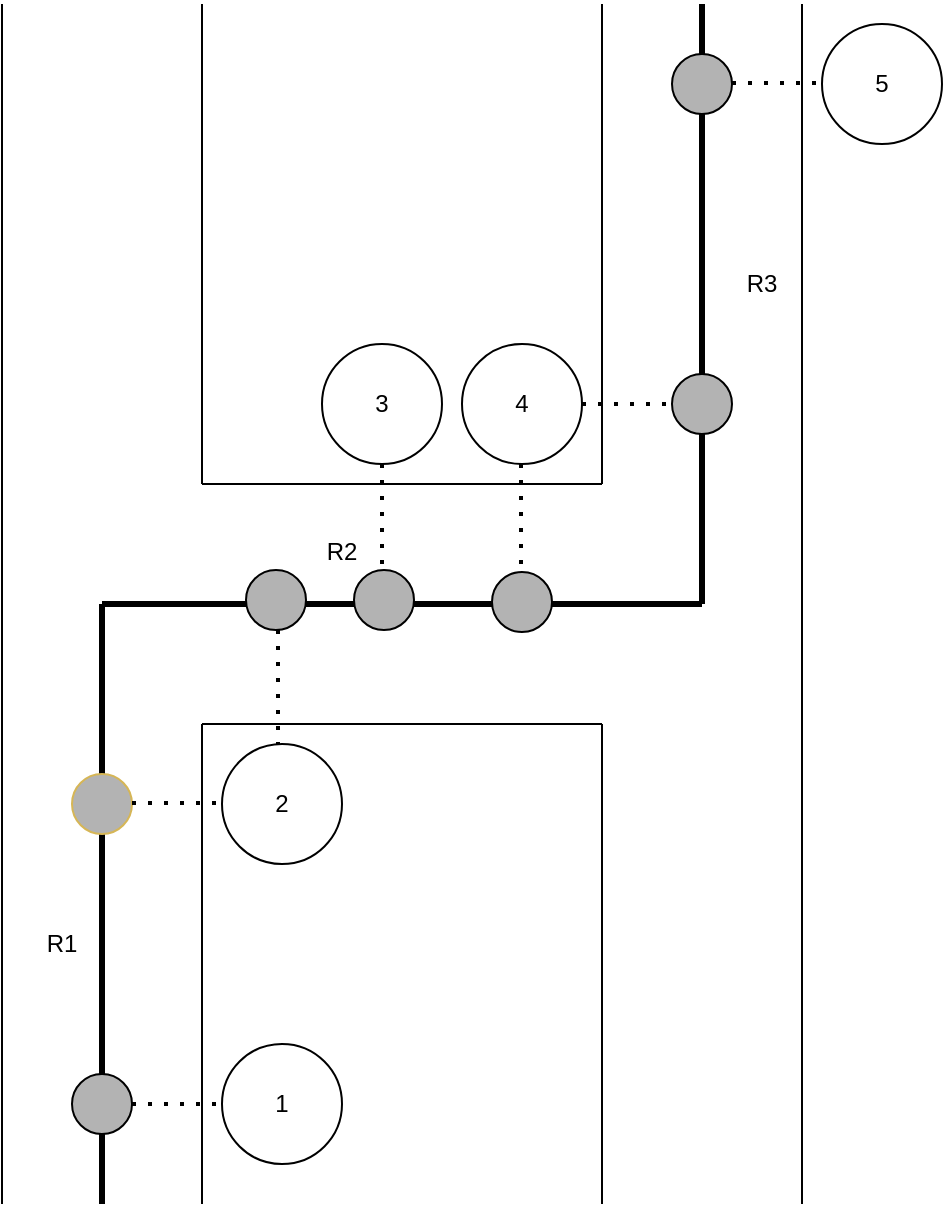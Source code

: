 <mxfile version="14.9.8" type="device"><diagram id="Jn3d3U0DP8CO4SUbzVo3" name="Page-1"><mxGraphModel dx="426" dy="793" grid="1" gridSize="10" guides="1" tooltips="1" connect="1" arrows="1" fold="1" page="1" pageScale="1" pageWidth="850" pageHeight="1100" math="0" shadow="0"><root><mxCell id="0"/><mxCell id="1" parent="0"/><mxCell id="wpt2nYLB-tBEemKB2qbC-1" value="" style="endArrow=none;html=1;" edge="1" parent="1"><mxGeometry width="50" height="50" relative="1" as="geometry"><mxPoint x="120" y="720" as="sourcePoint"/><mxPoint x="120" y="120" as="targetPoint"/></mxGeometry></mxCell><mxCell id="wpt2nYLB-tBEemKB2qbC-2" value="" style="endArrow=none;html=1;" edge="1" parent="1"><mxGeometry width="50" height="50" relative="1" as="geometry"><mxPoint x="520" y="720" as="sourcePoint"/><mxPoint x="520" y="120" as="targetPoint"/></mxGeometry></mxCell><mxCell id="wpt2nYLB-tBEemKB2qbC-3" value="" style="endArrow=none;html=1;" edge="1" parent="1"><mxGeometry width="50" height="50" relative="1" as="geometry"><mxPoint x="220" y="360" as="sourcePoint"/><mxPoint x="220" y="120" as="targetPoint"/><Array as="points"><mxPoint x="220" y="240"/></Array></mxGeometry></mxCell><mxCell id="wpt2nYLB-tBEemKB2qbC-4" value="" style="endArrow=none;html=1;" edge="1" parent="1"><mxGeometry width="50" height="50" relative="1" as="geometry"><mxPoint x="420" y="360" as="sourcePoint"/><mxPoint x="420" y="120" as="targetPoint"/></mxGeometry></mxCell><mxCell id="wpt2nYLB-tBEemKB2qbC-5" value="" style="endArrow=none;html=1;" edge="1" parent="1"><mxGeometry width="50" height="50" relative="1" as="geometry"><mxPoint x="220" y="360" as="sourcePoint"/><mxPoint x="420" y="360" as="targetPoint"/></mxGeometry></mxCell><mxCell id="wpt2nYLB-tBEemKB2qbC-6" value="" style="endArrow=none;html=1;" edge="1" parent="1"><mxGeometry width="50" height="50" relative="1" as="geometry"><mxPoint x="220" y="480" as="sourcePoint"/><mxPoint x="220" y="720" as="targetPoint"/></mxGeometry></mxCell><mxCell id="wpt2nYLB-tBEemKB2qbC-7" value="" style="endArrow=none;html=1;" edge="1" parent="1"><mxGeometry width="50" height="50" relative="1" as="geometry"><mxPoint x="420" y="480" as="sourcePoint"/><mxPoint x="420" y="720" as="targetPoint"/></mxGeometry></mxCell><mxCell id="wpt2nYLB-tBEemKB2qbC-8" value="" style="endArrow=none;html=1;" edge="1" parent="1"><mxGeometry width="50" height="50" relative="1" as="geometry"><mxPoint x="220" y="480" as="sourcePoint"/><mxPoint x="420" y="480" as="targetPoint"/></mxGeometry></mxCell><mxCell id="wpt2nYLB-tBEemKB2qbC-9" value="4" style="ellipse;whiteSpace=wrap;html=1;aspect=fixed;" vertex="1" parent="1"><mxGeometry x="350" y="290" width="60" height="60" as="geometry"/></mxCell><mxCell id="wpt2nYLB-tBEemKB2qbC-10" value="3" style="ellipse;whiteSpace=wrap;html=1;aspect=fixed;" vertex="1" parent="1"><mxGeometry x="280" y="290" width="60" height="60" as="geometry"/></mxCell><mxCell id="wpt2nYLB-tBEemKB2qbC-11" value="2" style="ellipse;whiteSpace=wrap;html=1;aspect=fixed;" vertex="1" parent="1"><mxGeometry x="230" y="490" width="60" height="60" as="geometry"/></mxCell><mxCell id="wpt2nYLB-tBEemKB2qbC-12" value="1" style="ellipse;whiteSpace=wrap;html=1;aspect=fixed;" vertex="1" parent="1"><mxGeometry x="230" y="640" width="60" height="60" as="geometry"/></mxCell><mxCell id="wpt2nYLB-tBEemKB2qbC-13" value="5" style="ellipse;whiteSpace=wrap;html=1;aspect=fixed;" vertex="1" parent="1"><mxGeometry x="530" y="130" width="60" height="60" as="geometry"/></mxCell><mxCell id="wpt2nYLB-tBEemKB2qbC-15" value="" style="endArrow=none;html=1;strokeWidth=3;" edge="1" parent="1"><mxGeometry width="50" height="50" relative="1" as="geometry"><mxPoint x="170" y="720" as="sourcePoint"/><mxPoint x="170" y="420" as="targetPoint"/><Array as="points"/></mxGeometry></mxCell><mxCell id="wpt2nYLB-tBEemKB2qbC-16" value="" style="endArrow=none;html=1;strokeWidth=3;" edge="1" parent="1"><mxGeometry width="50" height="50" relative="1" as="geometry"><mxPoint x="470" y="420" as="sourcePoint"/><mxPoint x="470" y="120" as="targetPoint"/><Array as="points"/></mxGeometry></mxCell><mxCell id="wpt2nYLB-tBEemKB2qbC-17" value="" style="endArrow=none;html=1;strokeWidth=3;" edge="1" parent="1"><mxGeometry width="50" height="50" relative="1" as="geometry"><mxPoint x="170" y="420" as="sourcePoint"/><mxPoint x="470" y="420" as="targetPoint"/><Array as="points"/></mxGeometry></mxCell><mxCell id="wpt2nYLB-tBEemKB2qbC-18" value="" style="ellipse;whiteSpace=wrap;html=1;aspect=fixed;fillColor=#B3B3B3;" vertex="1" parent="1"><mxGeometry x="155" y="655" width="30" height="30" as="geometry"/></mxCell><mxCell id="wpt2nYLB-tBEemKB2qbC-19" value="" style="ellipse;whiteSpace=wrap;html=1;aspect=fixed;strokeColor=#d6b656;fillColor=#B3B3B3;" vertex="1" parent="1"><mxGeometry x="155" y="505" width="30" height="30" as="geometry"/></mxCell><mxCell id="wpt2nYLB-tBEemKB2qbC-20" value="" style="ellipse;whiteSpace=wrap;html=1;aspect=fixed;fillColor=#B3B3B3;" vertex="1" parent="1"><mxGeometry x="242" y="403" width="30" height="30" as="geometry"/></mxCell><mxCell id="wpt2nYLB-tBEemKB2qbC-21" value="" style="ellipse;whiteSpace=wrap;html=1;aspect=fixed;fillColor=#B3B3B3;" vertex="1" parent="1"><mxGeometry x="296" y="403" width="30" height="30" as="geometry"/></mxCell><mxCell id="wpt2nYLB-tBEemKB2qbC-25" value="" style="ellipse;whiteSpace=wrap;html=1;aspect=fixed;fillColor=#B3B3B3;" vertex="1" parent="1"><mxGeometry x="365" y="404" width="30" height="30" as="geometry"/></mxCell><mxCell id="wpt2nYLB-tBEemKB2qbC-27" value="" style="ellipse;whiteSpace=wrap;html=1;aspect=fixed;fillColor=#B3B3B3;" vertex="1" parent="1"><mxGeometry x="455" y="305" width="30" height="30" as="geometry"/></mxCell><mxCell id="wpt2nYLB-tBEemKB2qbC-28" value="" style="ellipse;whiteSpace=wrap;html=1;aspect=fixed;fillColor=#B3B3B3;" vertex="1" parent="1"><mxGeometry x="455" y="145" width="30" height="30" as="geometry"/></mxCell><mxCell id="wpt2nYLB-tBEemKB2qbC-29" value="R1" style="text;html=1;strokeColor=none;fillColor=none;align=center;verticalAlign=middle;whiteSpace=wrap;rounded=0;" vertex="1" parent="1"><mxGeometry x="130" y="580" width="40" height="20" as="geometry"/></mxCell><mxCell id="wpt2nYLB-tBEemKB2qbC-30" value="R2" style="text;html=1;strokeColor=none;fillColor=none;align=center;verticalAlign=middle;whiteSpace=wrap;rounded=0;" vertex="1" parent="1"><mxGeometry x="270" y="384" width="40" height="20" as="geometry"/></mxCell><mxCell id="wpt2nYLB-tBEemKB2qbC-31" value="R3" style="text;html=1;strokeColor=none;fillColor=none;align=center;verticalAlign=middle;whiteSpace=wrap;rounded=0;" vertex="1" parent="1"><mxGeometry x="480" y="250" width="40" height="20" as="geometry"/></mxCell><mxCell id="wpt2nYLB-tBEemKB2qbC-32" value="" style="endArrow=none;dashed=1;html=1;dashPattern=1 3;strokeWidth=2;entryX=0;entryY=0.5;entryDx=0;entryDy=0;" edge="1" parent="1" target="wpt2nYLB-tBEemKB2qbC-12"><mxGeometry width="50" height="50" relative="1" as="geometry"><mxPoint x="185" y="670" as="sourcePoint"/><mxPoint x="235" y="620" as="targetPoint"/></mxGeometry></mxCell><mxCell id="wpt2nYLB-tBEemKB2qbC-34" value="" style="endArrow=none;dashed=1;html=1;dashPattern=1 3;strokeWidth=2;entryX=0;entryY=0.5;entryDx=0;entryDy=0;" edge="1" parent="1"><mxGeometry width="50" height="50" relative="1" as="geometry"><mxPoint x="185" y="519.5" as="sourcePoint"/><mxPoint x="230" y="519.5" as="targetPoint"/></mxGeometry></mxCell><mxCell id="wpt2nYLB-tBEemKB2qbC-35" value="" style="endArrow=none;dashed=1;html=1;dashPattern=1 3;strokeWidth=2;entryX=0.5;entryY=0;entryDx=0;entryDy=0;" edge="1" parent="1"><mxGeometry width="50" height="50" relative="1" as="geometry"><mxPoint x="258" y="433" as="sourcePoint"/><mxPoint x="258" y="490" as="targetPoint"/></mxGeometry></mxCell><mxCell id="wpt2nYLB-tBEemKB2qbC-36" value="" style="endArrow=none;dashed=1;html=1;dashPattern=1 3;strokeWidth=2;entryX=0.5;entryY=0;entryDx=0;entryDy=0;exitX=0.5;exitY=1;exitDx=0;exitDy=0;" edge="1" parent="1" source="wpt2nYLB-tBEemKB2qbC-10"><mxGeometry width="50" height="50" relative="1" as="geometry"><mxPoint x="370" y="390" as="sourcePoint"/><mxPoint x="310" y="403" as="targetPoint"/></mxGeometry></mxCell><mxCell id="wpt2nYLB-tBEemKB2qbC-37" value="" style="endArrow=none;dashed=1;html=1;dashPattern=1 3;strokeWidth=2;entryX=0.5;entryY=0;entryDx=0;entryDy=0;exitX=0.5;exitY=1;exitDx=0;exitDy=0;" edge="1" parent="1"><mxGeometry width="50" height="50" relative="1" as="geometry"><mxPoint x="379.5" y="350" as="sourcePoint"/><mxPoint x="379.5" y="403" as="targetPoint"/></mxGeometry></mxCell><mxCell id="wpt2nYLB-tBEemKB2qbC-38" value="" style="endArrow=none;dashed=1;html=1;dashPattern=1 3;strokeWidth=2;entryX=0;entryY=0.5;entryDx=0;entryDy=0;exitX=0.5;exitY=1;exitDx=0;exitDy=0;" edge="1" parent="1" target="wpt2nYLB-tBEemKB2qbC-27"><mxGeometry width="50" height="50" relative="1" as="geometry"><mxPoint x="410" y="320" as="sourcePoint"/><mxPoint x="410" y="373" as="targetPoint"/></mxGeometry></mxCell><mxCell id="wpt2nYLB-tBEemKB2qbC-39" value="" style="endArrow=none;dashed=1;html=1;dashPattern=1 3;strokeWidth=2;entryX=0;entryY=0.5;entryDx=0;entryDy=0;exitX=0.5;exitY=1;exitDx=0;exitDy=0;" edge="1" parent="1"><mxGeometry width="50" height="50" relative="1" as="geometry"><mxPoint x="485" y="159.5" as="sourcePoint"/><mxPoint x="530" y="159.5" as="targetPoint"/></mxGeometry></mxCell></root></mxGraphModel></diagram></mxfile>